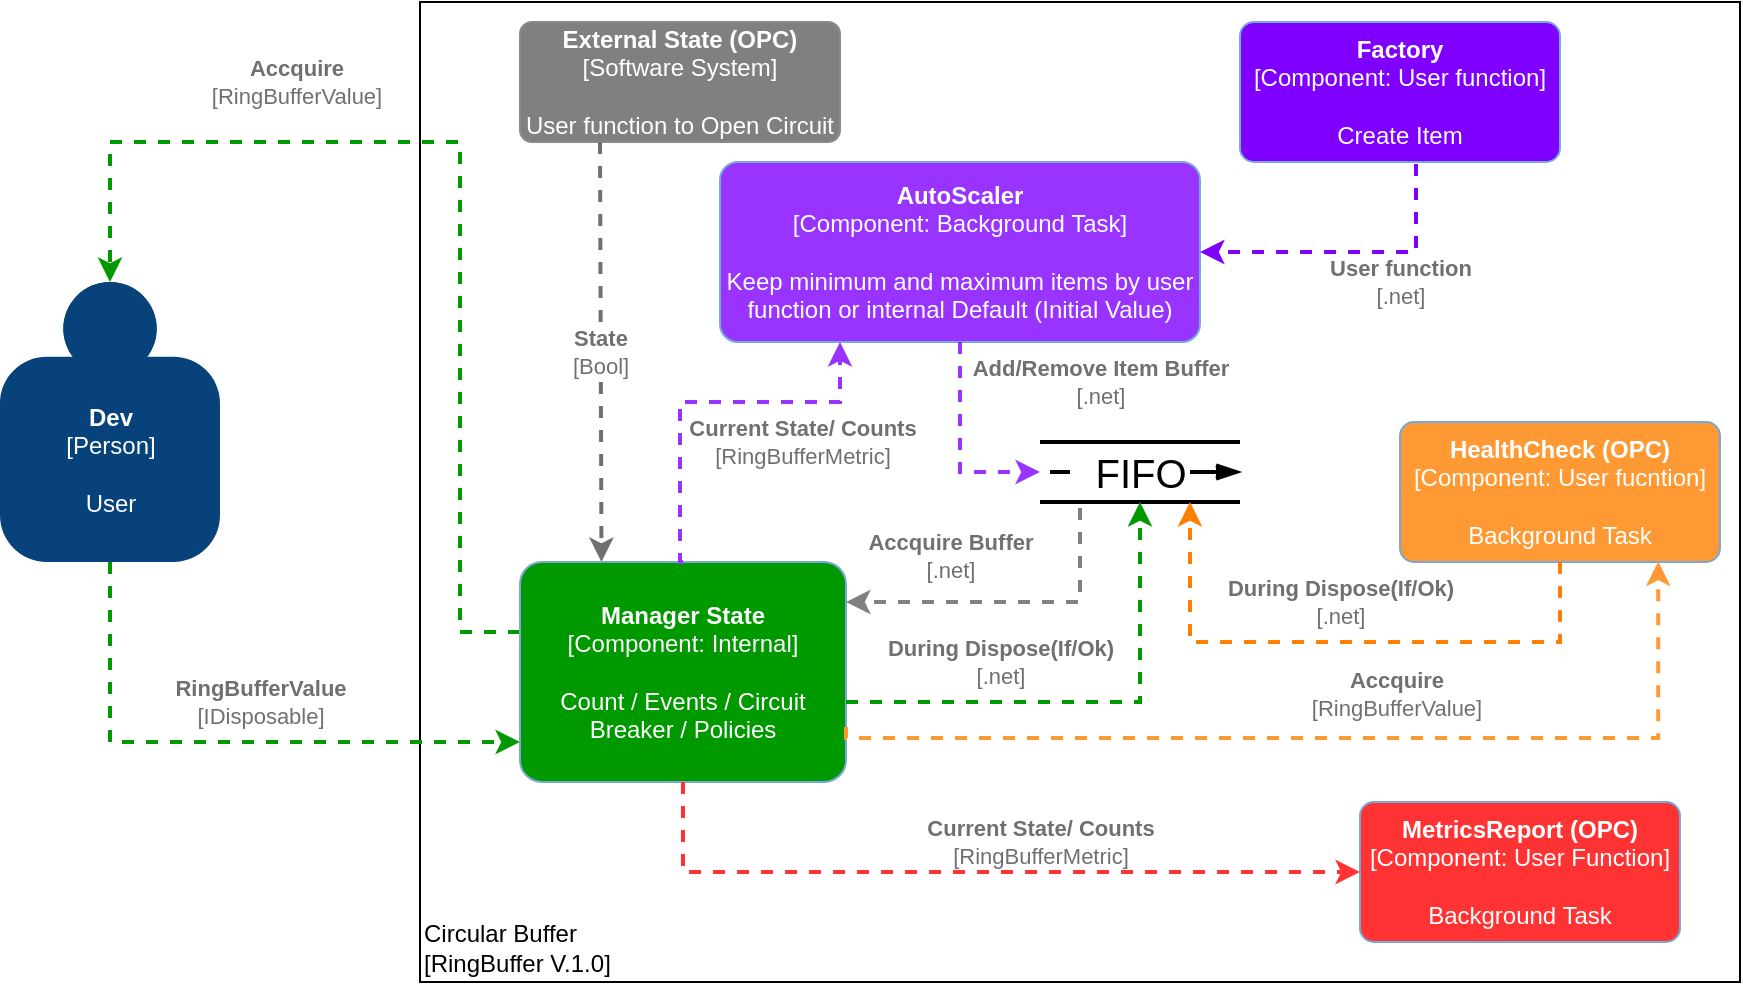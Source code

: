 <mxfile version="15.2.5" type="device"><diagram id="SKhKp4L06CGvSO7_5HvF" name="Page-1"><mxGraphModel dx="1078" dy="480" grid="1" gridSize="10" guides="1" tooltips="1" connect="1" arrows="1" fold="1" page="1" pageScale="1" pageWidth="827" pageHeight="1169" math="0" shadow="0"><root><mxCell id="0"/><mxCell id="1" parent="0"/><object placeholders="1" c4Name="Circular Buffer" c4Type="ExecutionEnvironment" c4Application="RingBuffer V.1.0" label="&lt;div style=&quot;text-align: left&quot;&gt;%c4Name%&lt;/div&gt;&lt;div style=&quot;text-align: left&quot;&gt;[%c4Application%]&lt;/div&gt;" id="LtZqD3Pj0FnWDJnHlD2P-1"><mxCell style="rounded=1;whiteSpace=wrap;html=1;labelBackgroundColor=none;fillColor=none;fontColor=#000000;align=left;arcSize=0;strokeColor=#000000;verticalAlign=bottom;metaEdit=1;metaData={&quot;c4Type&quot;:{&quot;editable&quot;:false}};points=[[0.25,0,0],[0.5,0,0],[0.75,0,0],[1,0.25,0],[1,0.5,0],[1,0.75,0],[0.75,1,0],[0.5,1,0],[0.25,1,0],[0,0.75,0],[0,0.5,0],[0,0.25,0]];" parent="1" vertex="1"><mxGeometry x="220" y="40" width="660" height="490" as="geometry"/></mxCell></object><object placeholders="1" c4Name="Dev" c4Type="Person" c4Description="User" label="&lt;b&gt;%c4Name%&lt;/b&gt;&lt;div&gt;[%c4Type%]&lt;/div&gt;&lt;br&gt;&lt;div&gt;%c4Description%&lt;/div&gt;" id="LtZqD3Pj0FnWDJnHlD2P-2"><mxCell style="html=1;dashed=0;whitespace=wrap;fillColor=#08427b;strokeColor=none;fontColor=#ffffff;shape=mxgraph.c4.person;align=center;metaEdit=1;points=[[0.5,0,0],[1,0.5,0],[1,0.75,0],[0.75,1,0],[0.5,1,0],[0.25,1,0],[0,0.75,0],[0,0.5,0]];metaData={&quot;c4Type&quot;:{&quot;editable&quot;:false}};" parent="1" vertex="1"><mxGeometry x="10" y="180" width="110.0" height="140" as="geometry"/></mxCell></object><object placeholders="1" c4Type="Relationship" c4Technology="RingBufferValue" c4Description="Accquire" label="&lt;div style=&quot;text-align: left&quot;&gt;&lt;div style=&quot;text-align: center&quot;&gt;&lt;b&gt;%c4Description%&lt;/b&gt;&lt;/div&gt;&lt;div style=&quot;text-align: center&quot;&gt;[%c4Technology%]&lt;/div&gt;&lt;/div&gt;" id="LtZqD3Pj0FnWDJnHlD2P-3"><mxCell style="rounded=0;html=1;jettySize=auto;orthogonalLoop=1;strokeColor=#009900;strokeWidth=2;fontColor=#707070;jumpStyle=none;dashed=1;metaEdit=1;metaData={&quot;c4Type&quot;:{&quot;editable&quot;:false}};edgeStyle=orthogonalEdgeStyle;entryX=0.5;entryY=0;entryDx=0;entryDy=0;entryPerimeter=0;exitX=0;exitY=0.318;exitDx=0;exitDy=0;exitPerimeter=0;" parent="1" target="LtZqD3Pj0FnWDJnHlD2P-2" edge="1" source="HuwA8I4IRFJccPy0onyr-15"><mxGeometry x="0.374" y="-30" width="160" relative="1" as="geometry"><mxPoint x="260" y="360" as="sourcePoint"/><mxPoint x="150" y="300" as="targetPoint"/><Array as="points"><mxPoint x="240" y="355"/><mxPoint x="240" y="110"/><mxPoint x="65" y="110"/></Array><mxPoint as="offset"/></mxGeometry></mxCell></object><object placeholders="1" c4Type="Relationship" c4Technology="IDisposable" c4Description="RingBufferValue" label="&lt;div style=&quot;text-align: left&quot;&gt;&lt;div style=&quot;text-align: center&quot;&gt;&lt;b&gt;%c4Description%&lt;/b&gt;&lt;/div&gt;&lt;div style=&quot;text-align: center&quot;&gt;[%c4Technology%]&lt;/div&gt;&lt;/div&gt;" id="LtZqD3Pj0FnWDJnHlD2P-4"><mxCell style="rounded=0;html=1;jettySize=auto;orthogonalLoop=1;strokeColor=#009900;strokeWidth=2;fontColor=#707070;jumpStyle=none;dashed=1;metaEdit=1;metaData={&quot;c4Type&quot;:{&quot;editable&quot;:false}};exitX=0.5;exitY=1;exitDx=0;exitDy=0;exitPerimeter=0;edgeStyle=orthogonalEdgeStyle;" parent="1" source="LtZqD3Pj0FnWDJnHlD2P-2" edge="1" target="HuwA8I4IRFJccPy0onyr-15"><mxGeometry x="0.119" y="20" width="160" relative="1" as="geometry"><mxPoint x="-90" y="150" as="sourcePoint"/><mxPoint x="250" y="410" as="targetPoint"/><Array as="points"><mxPoint x="65" y="410"/></Array><mxPoint as="offset"/></mxGeometry></mxCell></object><object placeholders="1" c4Name="AutoScaler" c4Type="Component" c4Technology="Background Task" c4Description="Keep minimum and maximum items by user function or internal Default (Initial Value)" label="&lt;b&gt;%c4Name%&lt;/b&gt;&lt;div&gt;[%c4Type%: %c4Technology%]&lt;/div&gt;&lt;br&gt;&lt;div&gt;%c4Description%&lt;/div&gt;" id="HuwA8I4IRFJccPy0onyr-1"><mxCell style="rounded=1;whiteSpace=wrap;html=1;labelBackgroundColor=none;fillColor=#9933FF;fontColor=#ffffff;align=center;arcSize=10;strokeColor=#78A8D8;metaEdit=1;metaData={&quot;c4Type&quot;:{&quot;editable&quot;:false}};points=[[0.25,0,0],[0.5,0,0],[0.75,0,0],[1,0.25,0],[1,0.5,0],[1,0.75,0],[0.75,1,0],[0.5,1,0],[0.25,1,0],[0,0.75,0],[0,0.5,0],[0,0.25,0]];" parent="1" vertex="1"><mxGeometry x="370" y="120" width="240" height="90" as="geometry"/></mxCell></object><object placeholders="1" c4Name="Factory" c4Type="Component" c4Technology="User function" c4Description="Create Item" label="&lt;b&gt;%c4Name%&lt;/b&gt;&lt;div&gt;[%c4Type%: %c4Technology%]&lt;/div&gt;&lt;br&gt;&lt;div&gt;%c4Description%&lt;/div&gt;" id="HuwA8I4IRFJccPy0onyr-2"><mxCell style="rounded=1;whiteSpace=wrap;html=1;labelBackgroundColor=none;fillColor=#7F00FF;fontColor=#ffffff;align=center;arcSize=10;strokeColor=#78A8D8;metaEdit=1;metaData={&quot;c4Type&quot;:{&quot;editable&quot;:false}};points=[[0.25,0,0],[0.5,0,0],[0.75,0,0],[1,0.25,0],[1,0.5,0],[1,0.75,0],[0.75,1,0],[0.5,1,0],[0.25,1,0],[0,0.75,0],[0,0.5,0],[0,0.25,0]];" parent="1" vertex="1"><mxGeometry x="630" y="50" width="160" height="70" as="geometry"/></mxCell></object><object placeholders="1" c4Name="HealthCheck (OPC)" c4Type="Component" c4Technology="User fucntion" c4Description="Background Task" label="&lt;b&gt;%c4Name%&lt;/b&gt;&lt;div&gt;[%c4Type%: %c4Technology%]&lt;/div&gt;&lt;br&gt;&lt;div&gt;%c4Description%&lt;/div&gt;" id="HuwA8I4IRFJccPy0onyr-5"><mxCell style="rounded=1;whiteSpace=wrap;html=1;labelBackgroundColor=none;fillColor=#FF9933;fontColor=#ffffff;align=center;arcSize=10;strokeColor=#78A8D8;metaEdit=1;metaData={&quot;c4Type&quot;:{&quot;editable&quot;:false}};points=[[0.25,0,0],[0.5,0,0],[0.75,0,0],[1,0.25,0],[1,0.5,0],[1,0.75,0],[0.75,1,0],[0.5,1,0],[0.25,1,0],[0,0.75,0],[0,0.5,0],[0,0.25,0]];" parent="1" vertex="1"><mxGeometry x="710" y="250" width="160" height="70" as="geometry"/></mxCell></object><object placeholders="1" c4Name="MetricsReport (OPC)" c4Type="Component" c4Technology="User Function" c4Description="Background Task" label="&lt;b&gt;%c4Name%&lt;/b&gt;&lt;div&gt;[%c4Type%: %c4Technology%]&lt;/div&gt;&lt;br&gt;&lt;div&gt;%c4Description%&lt;/div&gt;" id="HuwA8I4IRFJccPy0onyr-6"><mxCell style="rounded=1;whiteSpace=wrap;html=1;labelBackgroundColor=none;fillColor=#FF3333;fontColor=#ffffff;align=center;arcSize=10;strokeColor=#78A8D8;metaEdit=1;metaData={&quot;c4Type&quot;:{&quot;editable&quot;:false}};points=[[0.25,0,0],[0.5,0,0],[0.75,0,0],[1,0.25,0],[1,0.5,0],[1,0.75,0],[0.75,1,0],[0.5,1,0],[0.25,1,0],[0,0.75,0],[0,0.5,0],[0,0.25,0]];" parent="1" vertex="1"><mxGeometry x="690" y="440" width="160" height="70" as="geometry"/></mxCell></object><object placeholders="1" c4Name="External State (OPC)" c4Type="Software System" c4Description="User function to Open Circuit" label="&lt;b&gt;%c4Name%&lt;/b&gt;&lt;div&gt;[%c4Type%]&lt;/div&gt;&lt;br&gt;&lt;div&gt;%c4Description%&lt;/div&gt;" id="HuwA8I4IRFJccPy0onyr-8"><mxCell style="rounded=1;whiteSpace=wrap;html=1;labelBackgroundColor=none;fillColor=#808080;fontColor=#ffffff;align=center;arcSize=10;strokeColor=#8A8A8A;metaEdit=1;metaData={&quot;c4Type&quot;:{&quot;editable&quot;:false}};points=[[0.25,0,0],[0.5,0,0],[0.75,0,0],[1,0.25,0],[1,0.5,0],[1,0.75,0],[0.75,1,0],[0.5,1,0],[0.25,1,0],[0,0.75,0],[0,0.5,0],[0,0.25,0]];" parent="1" vertex="1"><mxGeometry x="270" y="50" width="160" height="60" as="geometry"/></mxCell></object><object placeholders="1" c4Type="Relationship" c4Technology="Bool" c4Description="State" label="&lt;div style=&quot;text-align: left&quot;&gt;&lt;div style=&quot;text-align: center&quot;&gt;&lt;b&gt;%c4Description%&lt;/b&gt;&lt;/div&gt;&lt;div style=&quot;text-align: center&quot;&gt;[%c4Technology%]&lt;/div&gt;&lt;/div&gt;" id="HuwA8I4IRFJccPy0onyr-9"><mxCell style="rounded=0;html=1;jettySize=auto;orthogonalLoop=1;strokeColor=#707070;strokeWidth=2;fontColor=#707070;jumpStyle=none;dashed=1;metaEdit=1;metaData={&quot;c4Type&quot;:{&quot;editable&quot;:false}};exitX=0.25;exitY=1;exitDx=0;exitDy=0;exitPerimeter=0;entryX=0.25;entryY=0;entryDx=0;entryDy=0;entryPerimeter=0;" parent="1" source="HuwA8I4IRFJccPy0onyr-8" target="HuwA8I4IRFJccPy0onyr-15" edge="1"><mxGeometry width="160" relative="1" as="geometry"><mxPoint x="330" y="250" as="sourcePoint"/><mxPoint x="490" y="180" as="targetPoint"/></mxGeometry></mxCell></object><mxCell id="HuwA8I4IRFJccPy0onyr-11" value="FIFO" style="strokeWidth=2;html=1;shape=mxgraph.lean_mapping.fifo_sequence_flow;pointerEvents=1;fontStyle=0;fontSize=20;align=center;" parent="1" vertex="1"><mxGeometry x="530" y="260" width="100" height="30" as="geometry"/></mxCell><object placeholders="1" c4Type="Relationship" c4Technology=".net" c4Description="Add/Remove Item Buffer" label="&lt;div style=&quot;text-align: left&quot;&gt;&lt;div style=&quot;text-align: center&quot;&gt;&lt;b&gt;%c4Description%&lt;/b&gt;&lt;/div&gt;&lt;div style=&quot;text-align: center&quot;&gt;[%c4Technology%]&lt;/div&gt;&lt;/div&gt;" id="HuwA8I4IRFJccPy0onyr-12"><mxCell style="edgeStyle=orthogonalEdgeStyle;rounded=0;html=1;jettySize=auto;orthogonalLoop=1;strokeColor=#9933FF;strokeWidth=2;fontColor=#707070;jumpStyle=none;dashed=1;metaEdit=1;metaData={&quot;c4Type&quot;:{&quot;editable&quot;:false}};exitX=0.5;exitY=1;exitDx=0;exitDy=0;exitPerimeter=0;" parent="1" source="HuwA8I4IRFJccPy0onyr-1" edge="1"><mxGeometry x="1" y="54" width="160" relative="1" as="geometry"><mxPoint x="490" y="220" as="sourcePoint"/><mxPoint x="530" y="275" as="targetPoint"/><Array as="points"><mxPoint x="490" y="275"/></Array><mxPoint x="30" y="9" as="offset"/></mxGeometry></mxCell></object><object placeholders="1" c4Type="Relationship" c4Technology=".net" c4Description="During Dispose(If/Ok)" label="&lt;div style=&quot;text-align: left&quot;&gt;&lt;div style=&quot;text-align: center&quot;&gt;&lt;b&gt;%c4Description%&lt;/b&gt;&lt;/div&gt;&lt;div style=&quot;text-align: center&quot;&gt;[%c4Technology%]&lt;/div&gt;&lt;/div&gt;" id="HuwA8I4IRFJccPy0onyr-14"><mxCell style="edgeStyle=orthogonalEdgeStyle;rounded=0;html=1;entryX=0.75;entryY=1;jettySize=auto;orthogonalLoop=1;strokeColor=#FF8000;strokeWidth=2;fontColor=#707070;jumpStyle=none;dashed=1;metaEdit=1;metaData={&quot;c4Type&quot;:{&quot;editable&quot;:false}};exitX=0.5;exitY=1;exitDx=0;exitDy=0;exitPerimeter=0;entryDx=0;entryDy=0;" parent="1" source="HuwA8I4IRFJccPy0onyr-5" target="HuwA8I4IRFJccPy0onyr-11" edge="1"><mxGeometry x="0.017" y="-20" width="160" relative="1" as="geometry"><mxPoint x="610" y="360" as="sourcePoint"/><mxPoint x="770" y="360" as="targetPoint"/><Array as="points"><mxPoint x="790" y="360"/><mxPoint x="605" y="360"/></Array><mxPoint as="offset"/></mxGeometry></mxCell></object><object placeholders="1" c4Name="Manager State" c4Type="Component" c4Technology="Internal" c4Description="Count / Events / Circuit Breaker / Policies" label="&lt;b&gt;%c4Name%&lt;/b&gt;&lt;div&gt;[%c4Type%: %c4Technology%]&lt;/div&gt;&lt;br&gt;&lt;div&gt;%c4Description%&lt;/div&gt;" id="HuwA8I4IRFJccPy0onyr-15"><mxCell style="rounded=1;whiteSpace=wrap;html=1;labelBackgroundColor=none;fillColor=#009900;fontColor=#ffffff;align=center;arcSize=10;strokeColor=#78A8D8;metaEdit=1;metaData={&quot;c4Type&quot;:{&quot;editable&quot;:false}};points=[[0.25,0,0],[0.5,0,0],[0.75,0,0],[1,0.25,0],[1,0.5,0],[1,0.75,0],[0.75,1,0],[0.5,1,0],[0.25,1,0],[0,0.75,0],[0,0.5,0],[0,0.25,0]];" parent="1" vertex="1"><mxGeometry x="270" y="320" width="163" height="110" as="geometry"/></mxCell></object><object placeholders="1" c4Type="Relationship" c4Technology="RingBufferMetric" c4Description="Current State/ Counts" label="&lt;div style=&quot;text-align: left&quot;&gt;&lt;div style=&quot;text-align: center&quot;&gt;&lt;b&gt;%c4Description%&lt;/b&gt;&lt;/div&gt;&lt;div style=&quot;text-align: center&quot;&gt;[%c4Technology%]&lt;/div&gt;&lt;/div&gt;" id="HuwA8I4IRFJccPy0onyr-18"><mxCell style="edgeStyle=orthogonalEdgeStyle;rounded=0;html=1;jettySize=auto;orthogonalLoop=1;strokeColor=#9933FF;strokeWidth=2;fontColor=#707070;jumpStyle=none;dashed=1;metaEdit=1;metaData={&quot;c4Type&quot;:{&quot;editable&quot;:false}};exitX=0.5;exitY=0;exitDx=0;exitDy=0;exitPerimeter=0;entryX=0.25;entryY=1;entryDx=0;entryDy=0;entryPerimeter=0;" parent="1" source="HuwA8I4IRFJccPy0onyr-15" target="HuwA8I4IRFJccPy0onyr-1" edge="1"><mxGeometry x="0.478" y="-20" width="160" relative="1" as="geometry"><mxPoint x="440" y="380" as="sourcePoint"/><mxPoint x="410" y="370" as="targetPoint"/><Array as="points"><mxPoint x="350" y="320"/><mxPoint x="350" y="240"/><mxPoint x="430" y="240"/></Array><mxPoint x="1" as="offset"/></mxGeometry></mxCell></object><object placeholders="1" c4Type="Relationship" c4Technology="RingBufferMetric" c4Description="Current State/ Counts" label="&lt;div style=&quot;text-align: left&quot;&gt;&lt;div style=&quot;text-align: center&quot;&gt;&lt;b&gt;%c4Description%&lt;/b&gt;&lt;/div&gt;&lt;div style=&quot;text-align: center&quot;&gt;[%c4Technology%]&lt;/div&gt;&lt;/div&gt;" id="HuwA8I4IRFJccPy0onyr-19"><mxCell style="edgeStyle=orthogonalEdgeStyle;rounded=0;html=1;jettySize=auto;orthogonalLoop=1;strokeColor=#FF3333;strokeWidth=2;fontColor=#707070;jumpStyle=none;dashed=1;metaEdit=1;metaData={&quot;c4Type&quot;:{&quot;editable&quot;:false}};exitX=0.5;exitY=1;exitDx=0;exitDy=0;exitPerimeter=0;entryX=0;entryY=0.5;entryDx=0;entryDy=0;entryPerimeter=0;fillColor=#FF3333;" parent="1" source="HuwA8I4IRFJccPy0onyr-15" target="HuwA8I4IRFJccPy0onyr-6" edge="1"><mxGeometry x="0.166" y="15" width="160" relative="1" as="geometry"><mxPoint x="440" y="440" as="sourcePoint"/><mxPoint x="680" y="475" as="targetPoint"/><mxPoint as="offset"/></mxGeometry></mxCell></object><object placeholders="1" c4Type="Relationship" c4Technology="RingBufferValue" c4Description="Accquire" label="&lt;div style=&quot;text-align: left&quot;&gt;&lt;div style=&quot;text-align: center&quot;&gt;&lt;b&gt;%c4Description%&lt;/b&gt;&lt;/div&gt;&lt;div style=&quot;text-align: center&quot;&gt;[%c4Technology%]&lt;/div&gt;&lt;/div&gt;" id="HuwA8I4IRFJccPy0onyr-20"><mxCell style="edgeStyle=orthogonalEdgeStyle;rounded=0;html=1;entryX=0.807;entryY=0.996;jettySize=auto;orthogonalLoop=1;strokeColor=#FF9933;strokeWidth=2;fontColor=#707070;jumpStyle=none;dashed=1;metaEdit=1;metaData={&quot;c4Type&quot;:{&quot;editable&quot;:false}};entryDx=0;entryDy=0;entryPerimeter=0;exitX=1;exitY=0.75;exitDx=0;exitDy=0;exitPerimeter=0;" parent="1" source="HuwA8I4IRFJccPy0onyr-15" target="HuwA8I4IRFJccPy0onyr-5" edge="1"><mxGeometry x="0.122" y="23" width="160" relative="1" as="geometry"><mxPoint x="460" y="410" as="sourcePoint"/><mxPoint x="590" y="420" as="targetPoint"/><Array as="points"><mxPoint x="839" y="408"/></Array><mxPoint y="1" as="offset"/></mxGeometry></mxCell></object><object placeholders="1" c4Type="Relationship" c4Technology=".net" c4Description="Accquire Buffer" label="&lt;div style=&quot;text-align: left&quot;&gt;&lt;div style=&quot;text-align: center&quot;&gt;&lt;b&gt;%c4Description%&lt;/b&gt;&lt;/div&gt;&lt;div style=&quot;text-align: center&quot;&gt;[%c4Technology%]&lt;/div&gt;&lt;/div&gt;" id="HuwA8I4IRFJccPy0onyr-26"><mxCell style="edgeStyle=orthogonalEdgeStyle;rounded=0;html=1;jettySize=auto;orthogonalLoop=1;strokeColor=#808080;strokeWidth=2;fontColor=#707070;jumpStyle=none;dashed=1;metaEdit=1;metaData={&quot;c4Type&quot;:{&quot;editable&quot;:false}};fillColor=none;" parent="1" edge="1"><mxGeometry x="0.371" y="-23" width="160" relative="1" as="geometry"><mxPoint x="550" y="293" as="sourcePoint"/><mxPoint x="433" y="340" as="targetPoint"/><Array as="points"><mxPoint x="550" y="340"/></Array><mxPoint as="offset"/></mxGeometry></mxCell></object><object placeholders="1" c4Type="Relationship" c4Technology=".net" c4Description="During Dispose(If/Ok)" label="&lt;div style=&quot;text-align: left&quot;&gt;&lt;div style=&quot;text-align: center&quot;&gt;&lt;b&gt;%c4Description%&lt;/b&gt;&lt;/div&gt;&lt;div style=&quot;text-align: center&quot;&gt;[%c4Technology%]&lt;/div&gt;&lt;/div&gt;" id="FamirULIeU2soEENvo0W-2"><mxCell style="edgeStyle=orthogonalEdgeStyle;rounded=0;html=1;jettySize=auto;orthogonalLoop=1;strokeColor=#009900;strokeWidth=2;fontColor=#707070;jumpStyle=none;dashed=1;metaEdit=1;metaData={&quot;c4Type&quot;:{&quot;editable&quot;:false}};" edge="1" parent="1" source="HuwA8I4IRFJccPy0onyr-15"><mxGeometry x="-0.377" y="20" width="160" relative="1" as="geometry"><mxPoint x="532" y="330" as="sourcePoint"/><mxPoint x="580" y="290" as="targetPoint"/><Array as="points"><mxPoint x="580" y="390"/></Array><mxPoint as="offset"/></mxGeometry></mxCell></object><object placeholders="1" c4Type="Relationship" c4Technology=".net" c4Description="User function" label="&lt;div style=&quot;text-align: left&quot;&gt;&lt;div style=&quot;text-align: center&quot;&gt;&lt;b&gt;%c4Description%&lt;/b&gt;&lt;/div&gt;&lt;div style=&quot;text-align: center&quot;&gt;[%c4Technology%]&lt;/div&gt;&lt;/div&gt;" id="FamirULIeU2soEENvo0W-6"><mxCell style="edgeStyle=orthogonalEdgeStyle;rounded=0;html=1;entryX=1;entryY=0.5;jettySize=auto;orthogonalLoop=1;strokeColor=#7F00FF;strokeWidth=2;fontColor=#707070;jumpStyle=none;dashed=1;metaEdit=1;metaData={&quot;c4Type&quot;:{&quot;editable&quot;:false}};fillColor=#FF3333;exitX=0.55;exitY=1.014;exitDx=0;exitDy=0;exitPerimeter=0;entryDx=0;entryDy=0;entryPerimeter=0;" edge="1" parent="1" source="HuwA8I4IRFJccPy0onyr-2" target="HuwA8I4IRFJccPy0onyr-1"><mxGeometry x="-0.316" y="15" width="160" relative="1" as="geometry"><mxPoint x="680" y="170" as="sourcePoint"/><mxPoint x="840" y="170" as="targetPoint"/><mxPoint as="offset"/></mxGeometry></mxCell></object></root></mxGraphModel></diagram></mxfile>